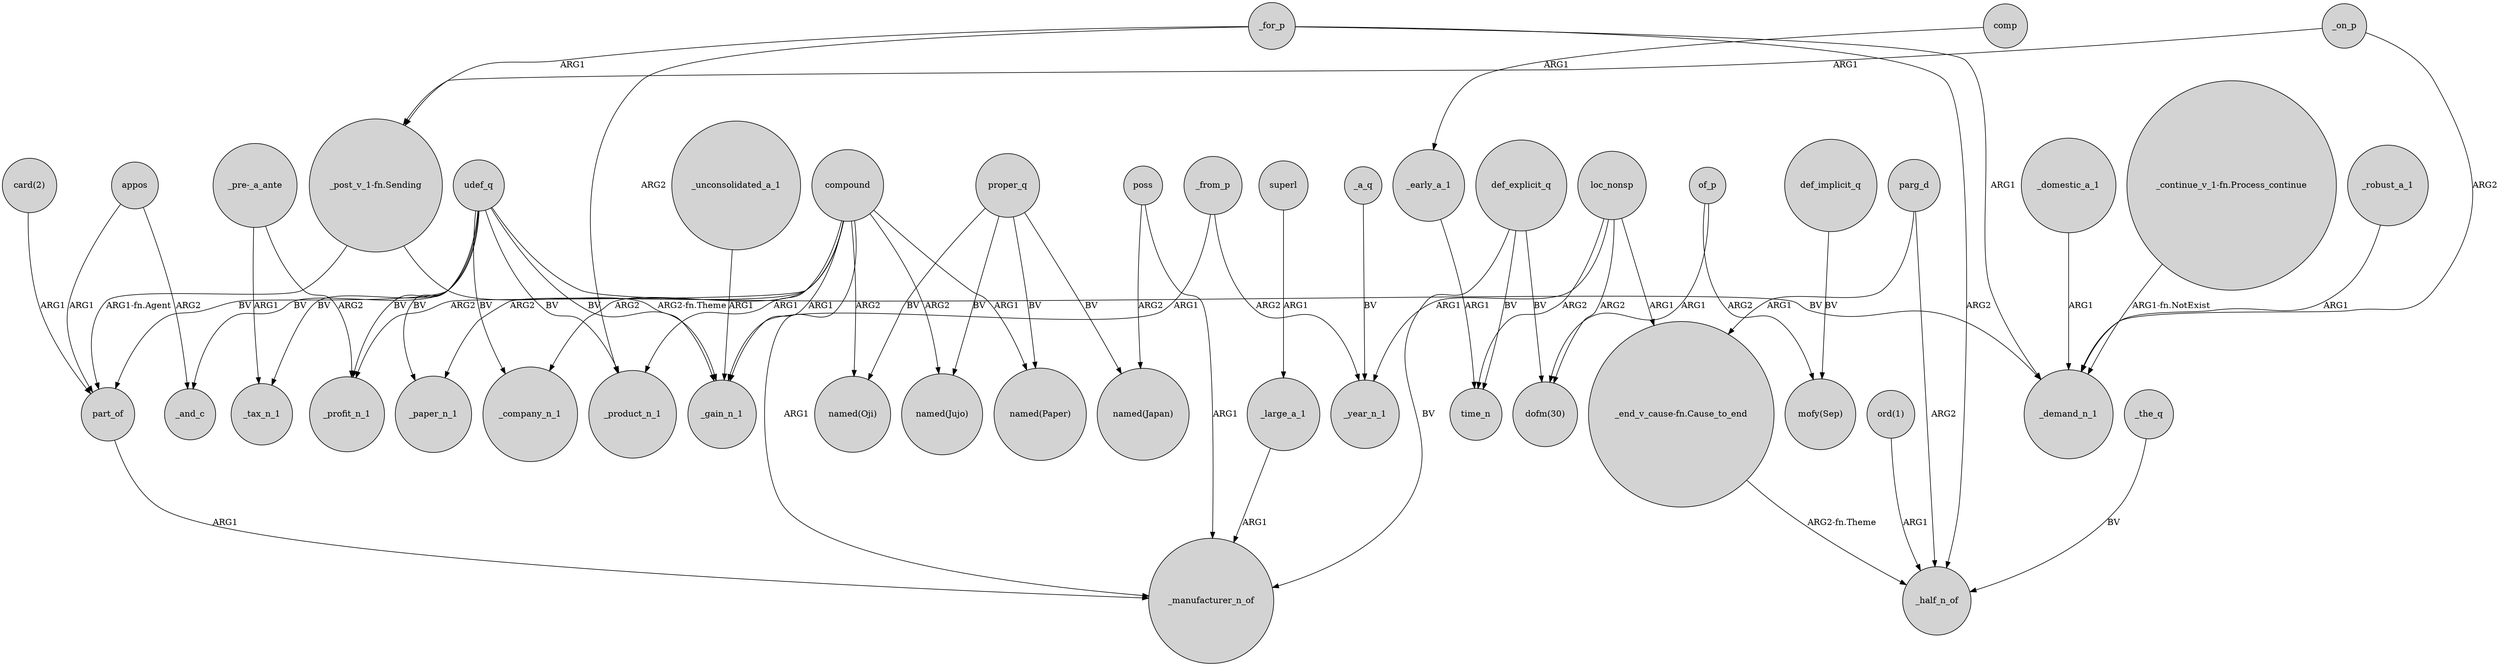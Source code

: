digraph {
	node [shape=circle style=filled]
	superl -> _large_a_1 [label=ARG1]
	_on_p -> _demand_n_1 [label=ARG2]
	compound -> _product_n_1 [label=ARG1]
	udef_q -> part_of [label=BV]
	compound -> _manufacturer_n_of [label=ARG1]
	"_post_v_1-fn.Sending" -> _gain_n_1 [label="ARG2-fn.Theme"]
	"_end_v_cause-fn.Cause_to_end" -> _half_n_of [label="ARG2-fn.Theme"]
	proper_q -> "named(Jujo)" [label=BV]
	def_explicit_q -> time_n [label=BV]
	udef_q -> _gain_n_1 [label=BV]
	parg_d -> _half_n_of [label=ARG2]
	_domestic_a_1 -> _demand_n_1 [label=ARG1]
	loc_nonsp -> _year_n_1 [label=ARG1]
	compound -> _company_n_1 [label=ARG2]
	proper_q -> "named(Paper)" [label=BV]
	"_continue_v_1-fn.Process_continue" -> _demand_n_1 [label="ARG1-fn.NotExist"]
	_for_p -> _product_n_1 [label=ARG2]
	compound -> "named(Paper)" [label=ARG1]
	"card(2)" -> part_of [label=ARG1]
	"_pre-_a_ante" -> _tax_n_1 [label=ARG1]
	appos -> part_of [label=ARG1]
	"_post_v_1-fn.Sending" -> part_of [label="ARG1-fn.Agent"]
	_from_p -> _gain_n_1 [label=ARG1]
	of_p -> "mofy(Sep)" [label=ARG2]
	proper_q -> "named(Japan)" [label=BV]
	_from_p -> _year_n_1 [label=ARG2]
	loc_nonsp -> time_n [label=ARG2]
	comp -> _early_a_1 [label=ARG1]
	_unconsolidated_a_1 -> _gain_n_1 [label=ARG1]
	def_explicit_q -> "dofm(30)" [label=BV]
	udef_q -> _tax_n_1 [label=BV]
	poss -> "named(Japan)" [label=ARG2]
	"ord(1)" -> _half_n_of [label=ARG1]
	loc_nonsp -> "dofm(30)" [label=ARG2]
	appos -> _and_c [label=ARG2]
	part_of -> _manufacturer_n_of [label=ARG1]
	loc_nonsp -> "_end_v_cause-fn.Cause_to_end" [label=ARG1]
	_for_p -> _demand_n_1 [label=ARG1]
	udef_q -> _demand_n_1 [label=BV]
	compound -> _paper_n_1 [label=ARG2]
	parg_d -> "_end_v_cause-fn.Cause_to_end" [label=ARG1]
	def_implicit_q -> "mofy(Sep)" [label=BV]
	_robust_a_1 -> _demand_n_1 [label=ARG1]
	compound -> _profit_n_1 [label=ARG2]
	compound -> _gain_n_1 [label=ARG1]
	_on_p -> "_post_v_1-fn.Sending" [label=ARG1]
	udef_q -> _paper_n_1 [label=BV]
	_early_a_1 -> time_n [label=ARG1]
	udef_q -> _product_n_1 [label=BV]
	def_explicit_q -> _manufacturer_n_of [label=BV]
	proper_q -> "named(Oji)" [label=BV]
	_a_q -> _year_n_1 [label=BV]
	udef_q -> _profit_n_1 [label=BV]
	_the_q -> _half_n_of [label=BV]
	poss -> _manufacturer_n_of [label=ARG1]
	_for_p -> "_post_v_1-fn.Sending" [label=ARG1]
	of_p -> "dofm(30)" [label=ARG1]
	udef_q -> _and_c [label=BV]
	compound -> "named(Oji)" [label=ARG2]
	compound -> "named(Jujo)" [label=ARG2]
	_for_p -> _half_n_of [label=ARG2]
	_large_a_1 -> _manufacturer_n_of [label=ARG1]
	udef_q -> _company_n_1 [label=BV]
	"_pre-_a_ante" -> _profit_n_1 [label=ARG2]
}
